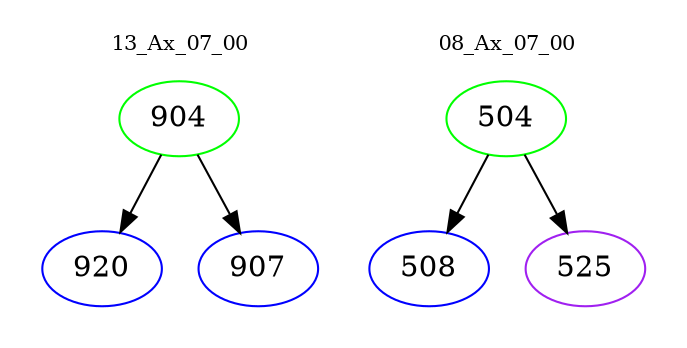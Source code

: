 digraph{
subgraph cluster_0 {
color = white
label = "13_Ax_07_00";
fontsize=10;
T0_904 [label="904", color="green"]
T0_904 -> T0_920 [color="black"]
T0_920 [label="920", color="blue"]
T0_904 -> T0_907 [color="black"]
T0_907 [label="907", color="blue"]
}
subgraph cluster_1 {
color = white
label = "08_Ax_07_00";
fontsize=10;
T1_504 [label="504", color="green"]
T1_504 -> T1_508 [color="black"]
T1_508 [label="508", color="blue"]
T1_504 -> T1_525 [color="black"]
T1_525 [label="525", color="purple"]
}
}
